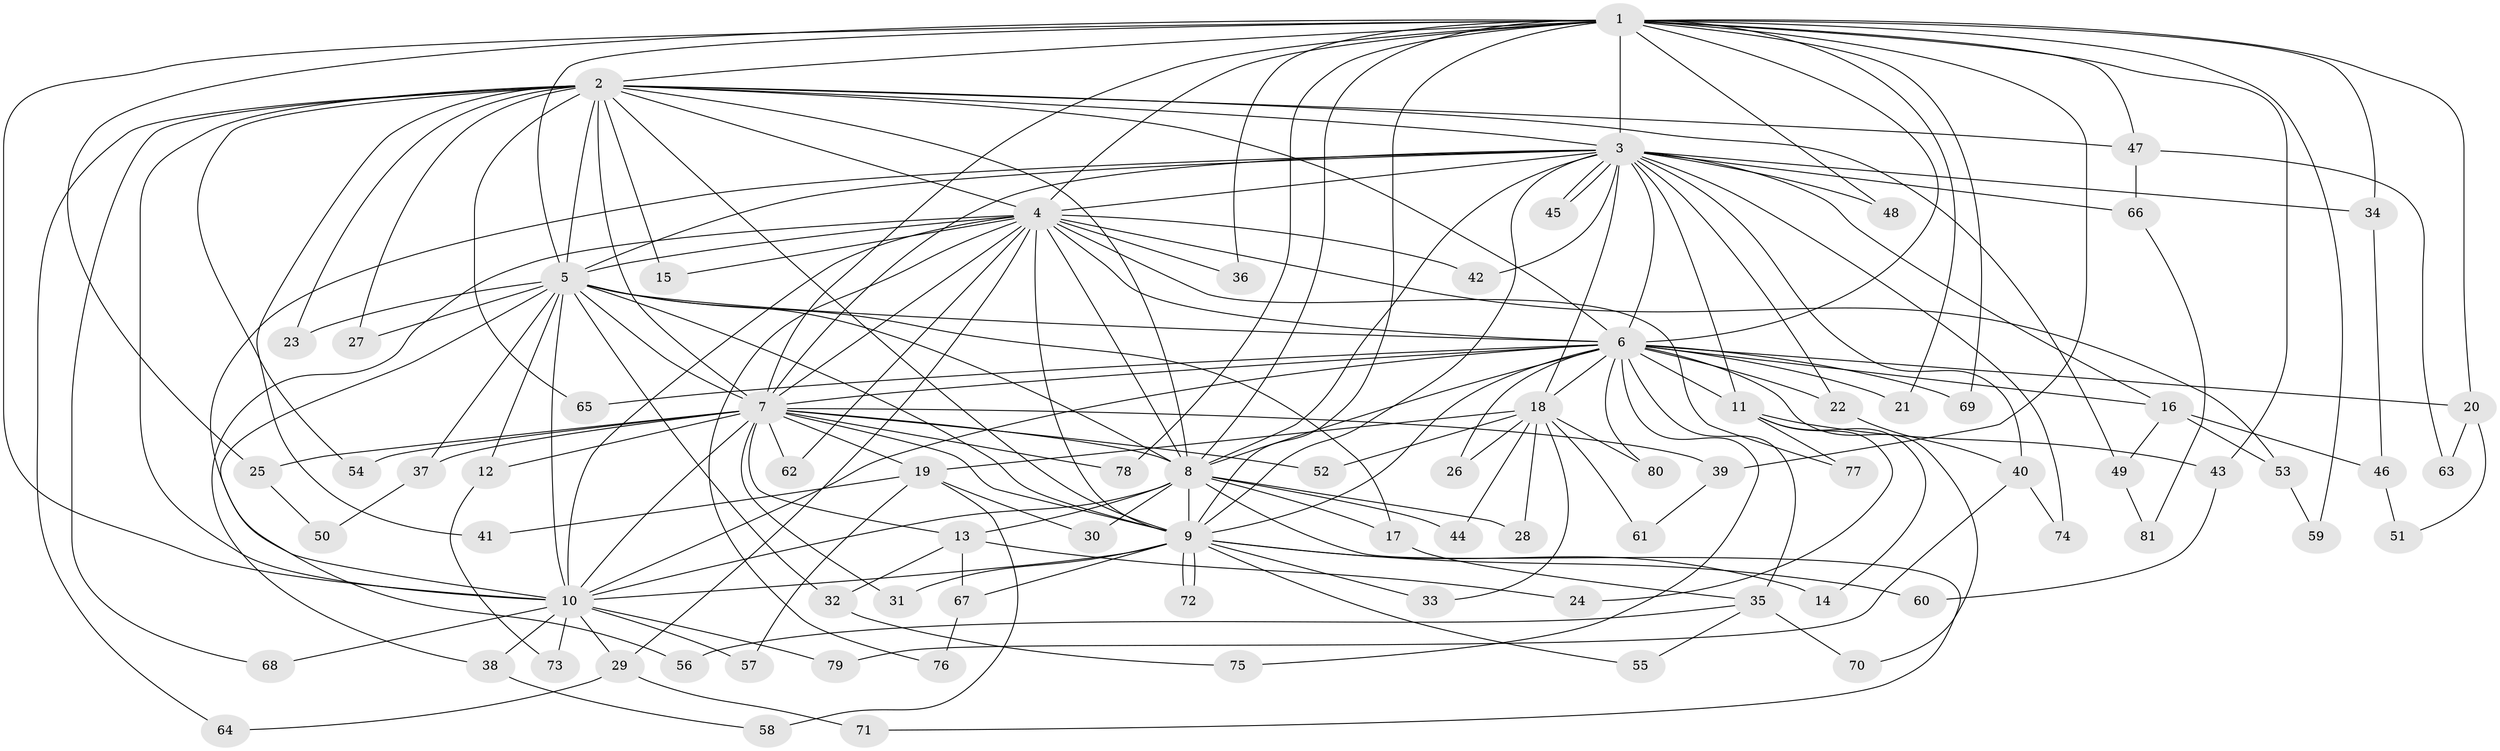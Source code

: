 // Generated by graph-tools (version 1.1) at 2025/34/03/09/25 02:34:45]
// undirected, 81 vertices, 187 edges
graph export_dot {
graph [start="1"]
  node [color=gray90,style=filled];
  1;
  2;
  3;
  4;
  5;
  6;
  7;
  8;
  9;
  10;
  11;
  12;
  13;
  14;
  15;
  16;
  17;
  18;
  19;
  20;
  21;
  22;
  23;
  24;
  25;
  26;
  27;
  28;
  29;
  30;
  31;
  32;
  33;
  34;
  35;
  36;
  37;
  38;
  39;
  40;
  41;
  42;
  43;
  44;
  45;
  46;
  47;
  48;
  49;
  50;
  51;
  52;
  53;
  54;
  55;
  56;
  57;
  58;
  59;
  60;
  61;
  62;
  63;
  64;
  65;
  66;
  67;
  68;
  69;
  70;
  71;
  72;
  73;
  74;
  75;
  76;
  77;
  78;
  79;
  80;
  81;
  1 -- 2;
  1 -- 3;
  1 -- 4;
  1 -- 5;
  1 -- 6;
  1 -- 7;
  1 -- 8;
  1 -- 9;
  1 -- 10;
  1 -- 20;
  1 -- 21;
  1 -- 25;
  1 -- 34;
  1 -- 36;
  1 -- 39;
  1 -- 43;
  1 -- 47;
  1 -- 48;
  1 -- 59;
  1 -- 69;
  1 -- 78;
  2 -- 3;
  2 -- 4;
  2 -- 5;
  2 -- 6;
  2 -- 7;
  2 -- 8;
  2 -- 9;
  2 -- 10;
  2 -- 15;
  2 -- 23;
  2 -- 27;
  2 -- 41;
  2 -- 47;
  2 -- 49;
  2 -- 54;
  2 -- 64;
  2 -- 65;
  2 -- 68;
  3 -- 4;
  3 -- 5;
  3 -- 6;
  3 -- 7;
  3 -- 8;
  3 -- 9;
  3 -- 10;
  3 -- 11;
  3 -- 16;
  3 -- 18;
  3 -- 22;
  3 -- 34;
  3 -- 40;
  3 -- 42;
  3 -- 45;
  3 -- 45;
  3 -- 48;
  3 -- 66;
  3 -- 74;
  4 -- 5;
  4 -- 6;
  4 -- 7;
  4 -- 8;
  4 -- 9;
  4 -- 10;
  4 -- 15;
  4 -- 29;
  4 -- 36;
  4 -- 38;
  4 -- 42;
  4 -- 53;
  4 -- 62;
  4 -- 76;
  4 -- 77;
  5 -- 6;
  5 -- 7;
  5 -- 8;
  5 -- 9;
  5 -- 10;
  5 -- 12;
  5 -- 17;
  5 -- 23;
  5 -- 27;
  5 -- 32;
  5 -- 37;
  5 -- 56;
  6 -- 7;
  6 -- 8;
  6 -- 9;
  6 -- 10;
  6 -- 11;
  6 -- 16;
  6 -- 18;
  6 -- 20;
  6 -- 21;
  6 -- 22;
  6 -- 26;
  6 -- 35;
  6 -- 65;
  6 -- 69;
  6 -- 70;
  6 -- 75;
  6 -- 80;
  7 -- 8;
  7 -- 9;
  7 -- 10;
  7 -- 12;
  7 -- 13;
  7 -- 19;
  7 -- 25;
  7 -- 31;
  7 -- 37;
  7 -- 39;
  7 -- 52;
  7 -- 54;
  7 -- 62;
  7 -- 78;
  8 -- 9;
  8 -- 10;
  8 -- 13;
  8 -- 17;
  8 -- 28;
  8 -- 30;
  8 -- 44;
  8 -- 71;
  9 -- 10;
  9 -- 14;
  9 -- 31;
  9 -- 33;
  9 -- 55;
  9 -- 60;
  9 -- 67;
  9 -- 72;
  9 -- 72;
  10 -- 29;
  10 -- 38;
  10 -- 57;
  10 -- 68;
  10 -- 73;
  10 -- 79;
  11 -- 14;
  11 -- 24;
  11 -- 43;
  11 -- 77;
  12 -- 73;
  13 -- 24;
  13 -- 32;
  13 -- 67;
  16 -- 46;
  16 -- 49;
  16 -- 53;
  17 -- 35;
  18 -- 19;
  18 -- 26;
  18 -- 28;
  18 -- 33;
  18 -- 44;
  18 -- 52;
  18 -- 61;
  18 -- 80;
  19 -- 30;
  19 -- 41;
  19 -- 57;
  19 -- 58;
  20 -- 51;
  20 -- 63;
  22 -- 40;
  25 -- 50;
  29 -- 64;
  29 -- 71;
  32 -- 75;
  34 -- 46;
  35 -- 55;
  35 -- 56;
  35 -- 70;
  37 -- 50;
  38 -- 58;
  39 -- 61;
  40 -- 74;
  40 -- 79;
  43 -- 60;
  46 -- 51;
  47 -- 63;
  47 -- 66;
  49 -- 81;
  53 -- 59;
  66 -- 81;
  67 -- 76;
}
